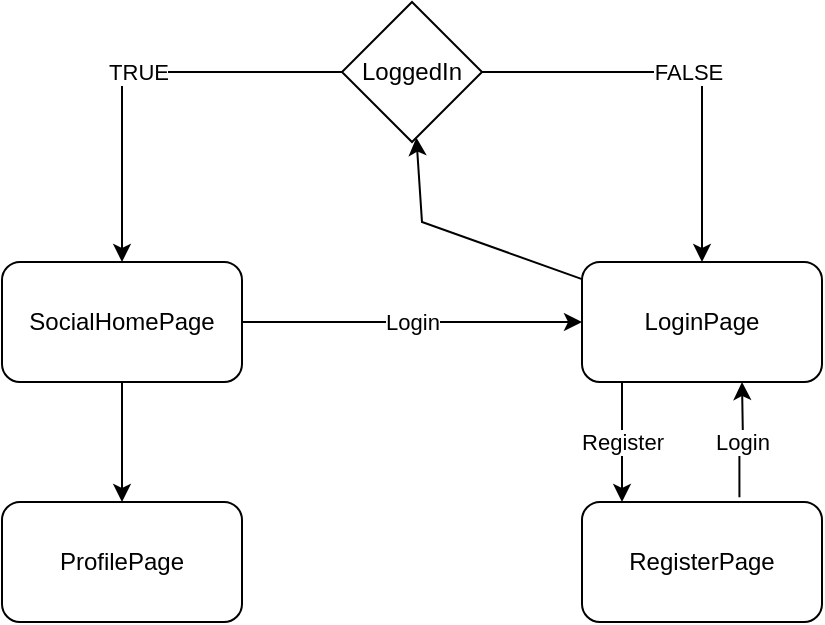 <mxfile version="21.1.4" type="github">
  <diagram id="C5RBs43oDa-KdzZeNtuy" name="navigation_diagram">
    <mxGraphModel dx="838" dy="461" grid="1" gridSize="10" guides="1" tooltips="1" connect="1" arrows="1" fold="1" page="1" pageScale="1" pageWidth="827" pageHeight="1169" math="0" shadow="0">
      <root>
        <mxCell id="WIyWlLk6GJQsqaUBKTNV-0" />
        <mxCell id="WIyWlLk6GJQsqaUBKTNV-1" parent="WIyWlLk6GJQsqaUBKTNV-0" />
        <mxCell id="-paSbDa_faZ1ly_aOB6H-5" value="Login" style="edgeStyle=orthogonalEdgeStyle;rounded=0;orthogonalLoop=1;jettySize=auto;html=1;movable=0;resizable=0;rotatable=0;deletable=0;editable=0;locked=1;connectable=0;" parent="WIyWlLk6GJQsqaUBKTNV-1" source="-paSbDa_faZ1ly_aOB6H-1" target="-paSbDa_faZ1ly_aOB6H-4" edge="1">
          <mxGeometry relative="1" as="geometry" />
        </mxCell>
        <mxCell id="i9_YlNTjLZXE5hTu2JUX-1" style="rounded=0;orthogonalLoop=1;jettySize=auto;html=1;" edge="1" parent="WIyWlLk6GJQsqaUBKTNV-1" source="-paSbDa_faZ1ly_aOB6H-1" target="i9_YlNTjLZXE5hTu2JUX-0">
          <mxGeometry relative="1" as="geometry" />
        </mxCell>
        <mxCell id="-paSbDa_faZ1ly_aOB6H-1" value="SocialHomePage" style="rounded=1;whiteSpace=wrap;html=1;movable=1;resizable=1;rotatable=1;deletable=1;editable=1;locked=0;connectable=1;" parent="WIyWlLk6GJQsqaUBKTNV-1" vertex="1">
          <mxGeometry x="60" y="470" width="120" height="60" as="geometry" />
        </mxCell>
        <mxCell id="-paSbDa_faZ1ly_aOB6H-7" value="Register" style="rounded=0;orthogonalLoop=1;jettySize=auto;html=1;movable=1;resizable=1;rotatable=1;deletable=1;editable=1;locked=0;connectable=1;" parent="WIyWlLk6GJQsqaUBKTNV-1" edge="1">
          <mxGeometry relative="1" as="geometry">
            <mxPoint x="370" y="530" as="sourcePoint" />
            <mxPoint x="370" y="590" as="targetPoint" />
          </mxGeometry>
        </mxCell>
        <mxCell id="-paSbDa_faZ1ly_aOB6H-10" style="rounded=0;orthogonalLoop=1;jettySize=auto;html=1;movable=1;resizable=1;rotatable=1;deletable=1;editable=1;locked=0;connectable=1;" parent="WIyWlLk6GJQsqaUBKTNV-1" source="-paSbDa_faZ1ly_aOB6H-4" target="-paSbDa_faZ1ly_aOB6H-9" edge="1">
          <mxGeometry relative="1" as="geometry">
            <Array as="points">
              <mxPoint x="270" y="450" />
            </Array>
          </mxGeometry>
        </mxCell>
        <mxCell id="-paSbDa_faZ1ly_aOB6H-4" value="LoginPage" style="rounded=1;whiteSpace=wrap;html=1;movable=0;resizable=0;rotatable=0;deletable=0;editable=0;locked=1;connectable=0;" parent="WIyWlLk6GJQsqaUBKTNV-1" vertex="1">
          <mxGeometry x="350" y="470" width="120" height="60" as="geometry" />
        </mxCell>
        <mxCell id="i9_YlNTjLZXE5hTu2JUX-3" value="Login" style="edgeStyle=orthogonalEdgeStyle;rounded=0;orthogonalLoop=1;jettySize=auto;html=1;exitX=0.656;exitY=-0.04;exitDx=0;exitDy=0;exitPerimeter=0;" edge="1" parent="WIyWlLk6GJQsqaUBKTNV-1" source="-paSbDa_faZ1ly_aOB6H-6">
          <mxGeometry relative="1" as="geometry">
            <mxPoint x="430" y="530" as="targetPoint" />
          </mxGeometry>
        </mxCell>
        <mxCell id="-paSbDa_faZ1ly_aOB6H-6" value="RegisterPage" style="rounded=1;whiteSpace=wrap;html=1;movable=1;resizable=1;rotatable=1;deletable=1;editable=1;locked=0;connectable=1;" parent="WIyWlLk6GJQsqaUBKTNV-1" vertex="1">
          <mxGeometry x="350" y="590" width="120" height="60" as="geometry" />
        </mxCell>
        <mxCell id="-paSbDa_faZ1ly_aOB6H-11" value="TRUE" style="rounded=0;orthogonalLoop=1;jettySize=auto;html=1;exitX=0;exitY=0.5;exitDx=0;exitDy=0;movable=0;resizable=0;rotatable=0;deletable=0;editable=0;locked=1;connectable=0;" parent="WIyWlLk6GJQsqaUBKTNV-1" source="-paSbDa_faZ1ly_aOB6H-9" target="-paSbDa_faZ1ly_aOB6H-1" edge="1">
          <mxGeometry relative="1" as="geometry">
            <Array as="points">
              <mxPoint x="120" y="375" />
            </Array>
          </mxGeometry>
        </mxCell>
        <mxCell id="-paSbDa_faZ1ly_aOB6H-12" value="FALSE" style="rounded=0;orthogonalLoop=1;jettySize=auto;html=1;entryX=0.5;entryY=0;entryDx=0;entryDy=0;movable=1;resizable=1;rotatable=1;deletable=1;editable=1;locked=0;connectable=1;" parent="WIyWlLk6GJQsqaUBKTNV-1" source="-paSbDa_faZ1ly_aOB6H-9" target="-paSbDa_faZ1ly_aOB6H-4" edge="1">
          <mxGeometry relative="1" as="geometry">
            <Array as="points">
              <mxPoint x="410" y="375" />
            </Array>
          </mxGeometry>
        </mxCell>
        <mxCell id="-paSbDa_faZ1ly_aOB6H-9" value="LoggedIn" style="rhombus;whiteSpace=wrap;html=1;movable=0;resizable=0;rotatable=0;deletable=0;editable=0;locked=1;connectable=0;" parent="WIyWlLk6GJQsqaUBKTNV-1" vertex="1">
          <mxGeometry x="230" y="340" width="70" height="70" as="geometry" />
        </mxCell>
        <mxCell id="i9_YlNTjLZXE5hTu2JUX-0" value="ProfilePage" style="rounded=1;whiteSpace=wrap;html=1;" vertex="1" parent="WIyWlLk6GJQsqaUBKTNV-1">
          <mxGeometry x="60" y="590" width="120" height="60" as="geometry" />
        </mxCell>
      </root>
    </mxGraphModel>
  </diagram>
</mxfile>
